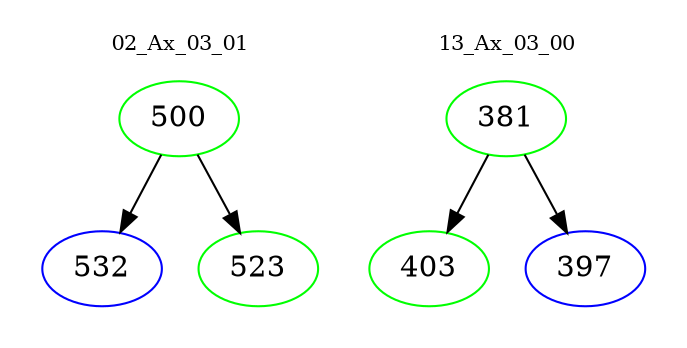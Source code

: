 digraph{
subgraph cluster_0 {
color = white
label = "02_Ax_03_01";
fontsize=10;
T0_500 [label="500", color="green"]
T0_500 -> T0_532 [color="black"]
T0_532 [label="532", color="blue"]
T0_500 -> T0_523 [color="black"]
T0_523 [label="523", color="green"]
}
subgraph cluster_1 {
color = white
label = "13_Ax_03_00";
fontsize=10;
T1_381 [label="381", color="green"]
T1_381 -> T1_403 [color="black"]
T1_403 [label="403", color="green"]
T1_381 -> T1_397 [color="black"]
T1_397 [label="397", color="blue"]
}
}
